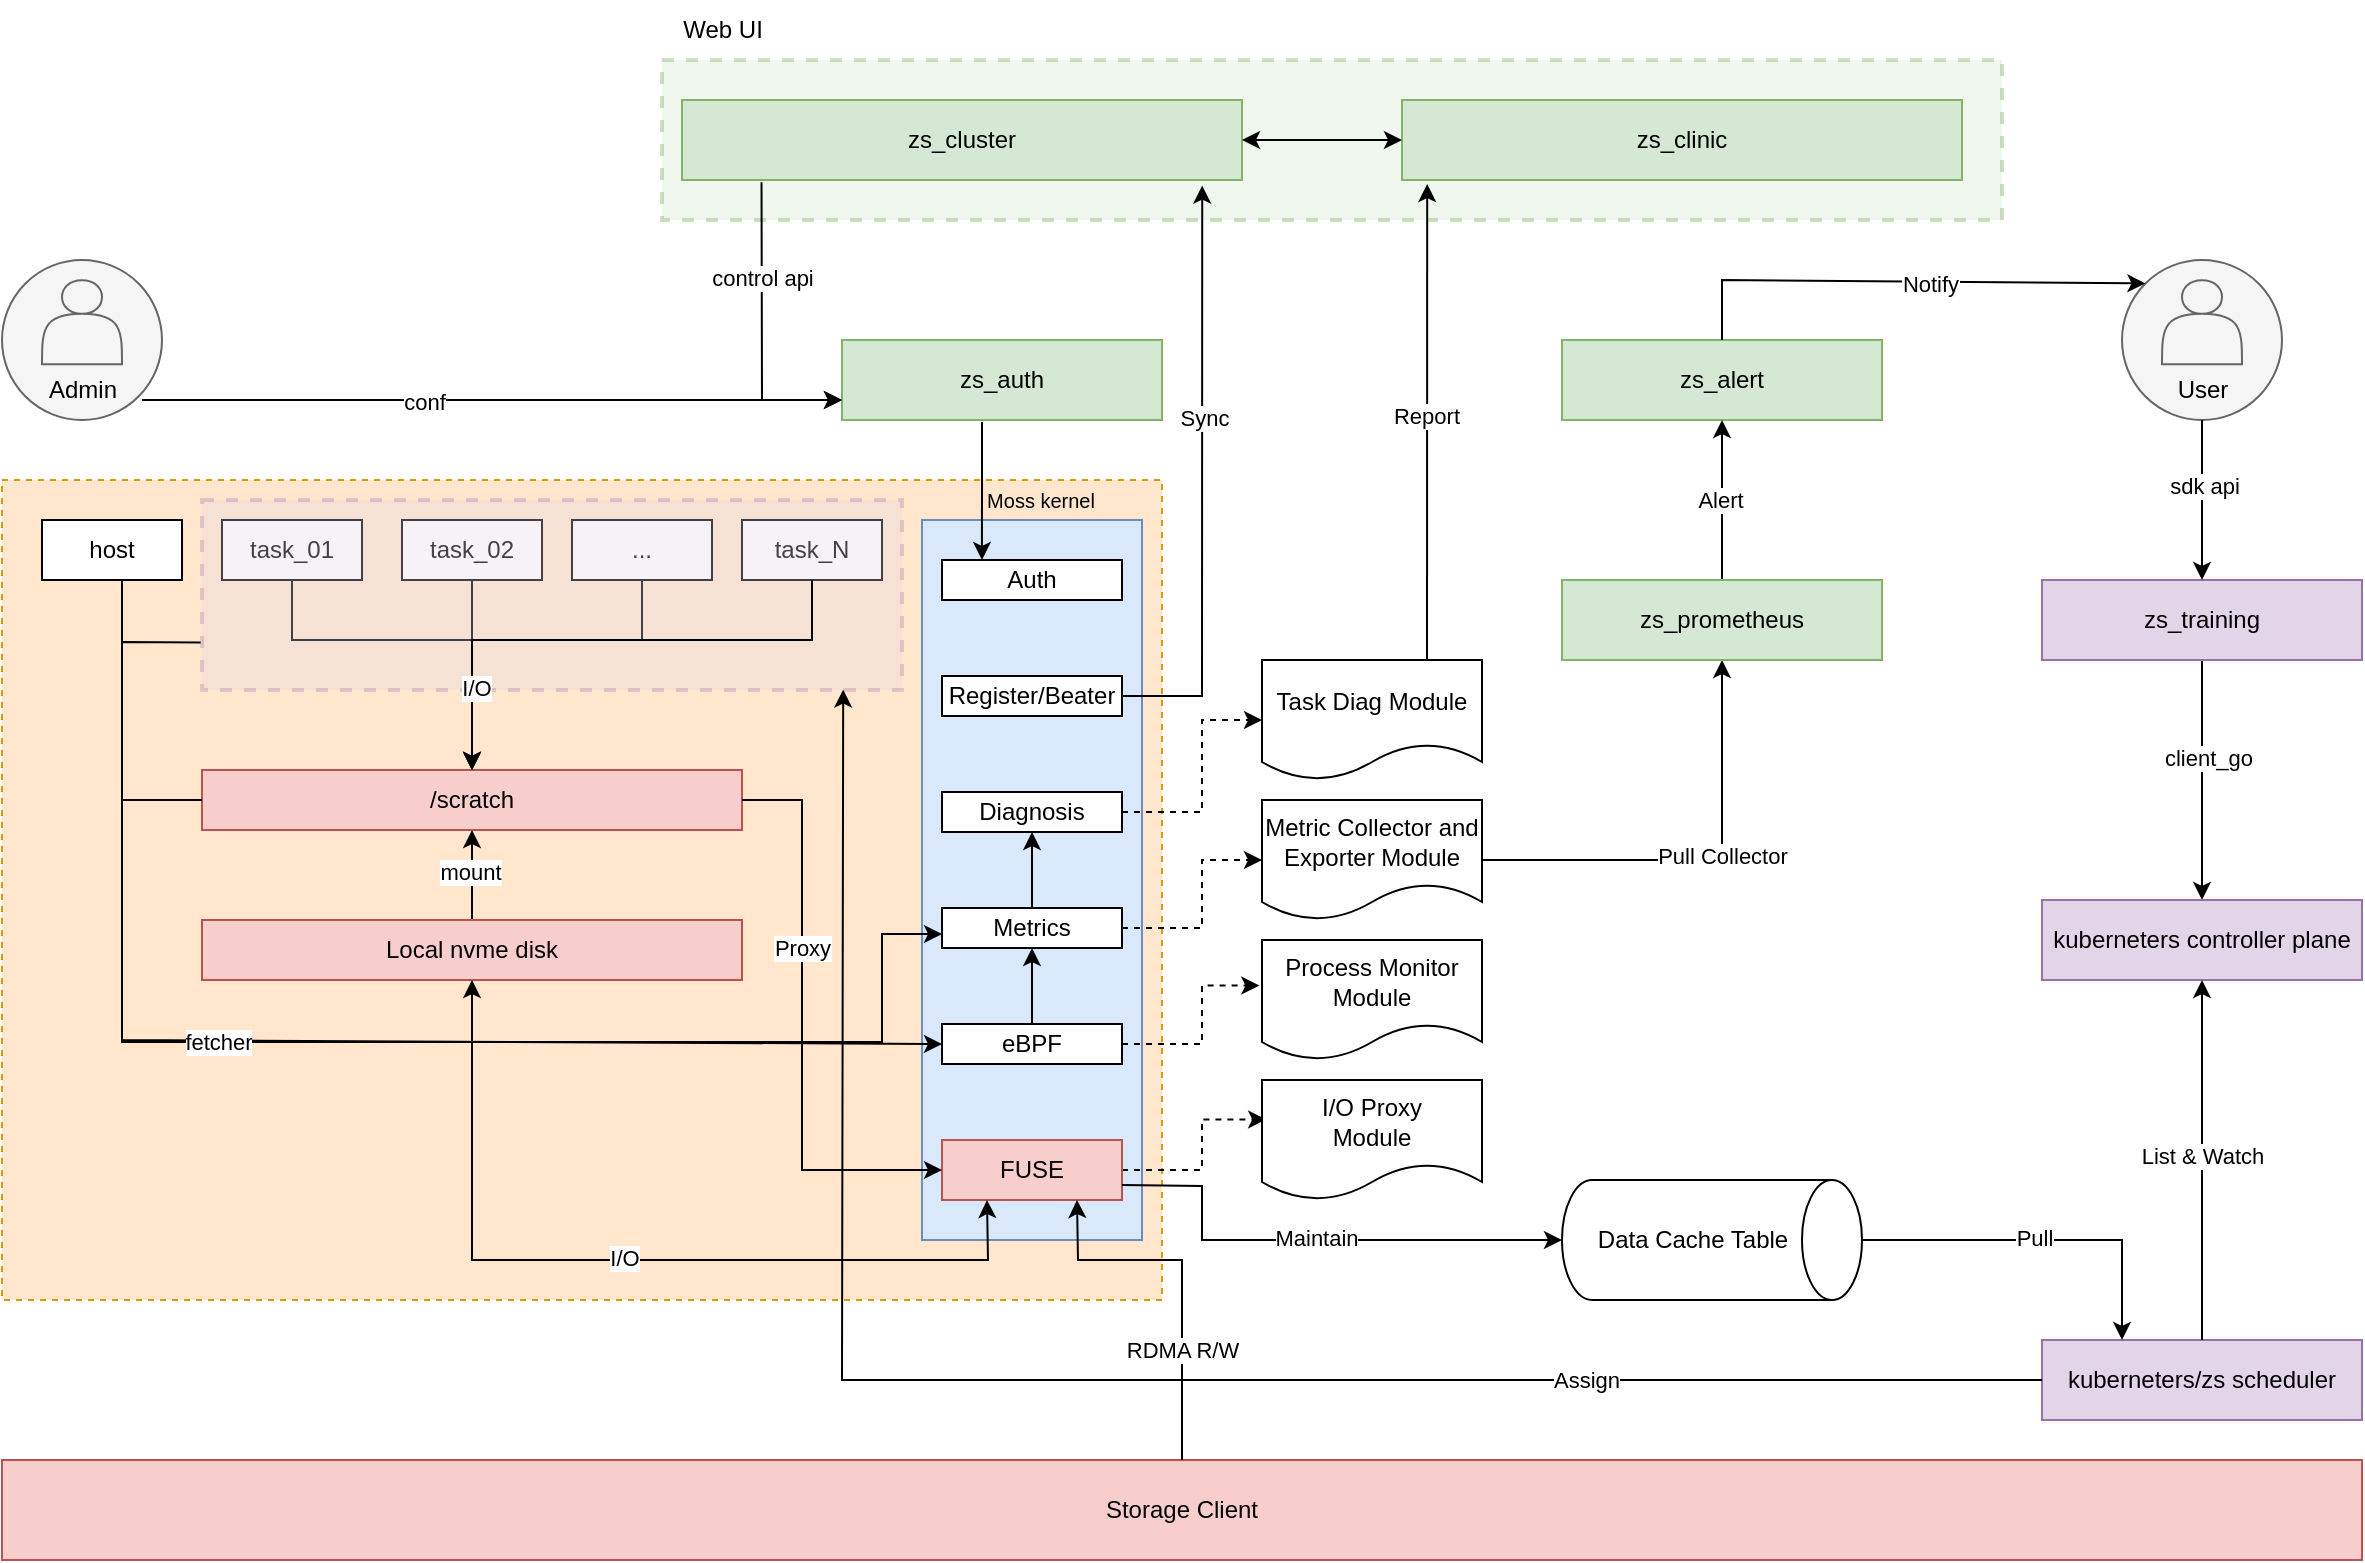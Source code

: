 <mxfile version="26.2.13">
  <diagram name="第 1 页" id="jyxMmHIa66-R3STNW0RJ">
    <mxGraphModel dx="2507" dy="914" grid="1" gridSize="10" guides="1" tooltips="1" connect="1" arrows="1" fold="1" page="1" pageScale="1" pageWidth="827" pageHeight="1169" math="0" shadow="0">
      <root>
        <mxCell id="0" />
        <mxCell id="1" parent="0" />
        <mxCell id="HYjsnqHIl2bNOTF42dXb-74" value="" style="rounded=0;whiteSpace=wrap;html=1;fillColor=#d5e8d4;strokeColor=#82b366;opacity=40;dashed=1;strokeWidth=2;" vertex="1" parent="1">
          <mxGeometry x="270" y="140" width="670" height="80" as="geometry" />
        </mxCell>
        <mxCell id="HYjsnqHIl2bNOTF42dXb-4" value="" style="group" vertex="1" connectable="0" parent="1">
          <mxGeometry x="-60" y="240" width="80" height="80" as="geometry" />
        </mxCell>
        <mxCell id="HYjsnqHIl2bNOTF42dXb-1" value="" style="ellipse;whiteSpace=wrap;html=1;aspect=fixed;fillColor=#f5f5f5;fontColor=#333333;strokeColor=#666666;" vertex="1" parent="HYjsnqHIl2bNOTF42dXb-4">
          <mxGeometry width="80" height="80" as="geometry" />
        </mxCell>
        <mxCell id="HYjsnqHIl2bNOTF42dXb-3" value="" style="shape=actor;whiteSpace=wrap;html=1;fillColor=#f5f5f5;fontColor=#333333;strokeColor=#666666;" vertex="1" parent="HYjsnqHIl2bNOTF42dXb-4">
          <mxGeometry x="20.004" y="10.11" width="40" height="42" as="geometry" />
        </mxCell>
        <mxCell id="HYjsnqHIl2bNOTF42dXb-5" value="Admin" style="text;html=1;align=center;verticalAlign=middle;resizable=0;points=[];autosize=1;strokeColor=none;fillColor=none;" vertex="1" parent="HYjsnqHIl2bNOTF42dXb-4">
          <mxGeometry x="10" y="50" width="60" height="30" as="geometry" />
        </mxCell>
        <mxCell id="HYjsnqHIl2bNOTF42dXb-6" value="zs_auth" style="rounded=0;whiteSpace=wrap;html=1;fillColor=#d5e8d4;strokeColor=#82b366;" vertex="1" parent="1">
          <mxGeometry x="360" y="280" width="160" height="40" as="geometry" />
        </mxCell>
        <mxCell id="HYjsnqHIl2bNOTF42dXb-7" value="zs_alert" style="rounded=0;whiteSpace=wrap;html=1;fillColor=#d5e8d4;strokeColor=#82b366;" vertex="1" parent="1">
          <mxGeometry x="720" y="280" width="160" height="40" as="geometry" />
        </mxCell>
        <mxCell id="HYjsnqHIl2bNOTF42dXb-8" value="" style="group" vertex="1" connectable="0" parent="1">
          <mxGeometry x="1000" y="240" width="80" height="80" as="geometry" />
        </mxCell>
        <mxCell id="HYjsnqHIl2bNOTF42dXb-9" value="" style="ellipse;whiteSpace=wrap;html=1;aspect=fixed;fillColor=#f5f5f5;fontColor=#333333;strokeColor=#666666;" vertex="1" parent="HYjsnqHIl2bNOTF42dXb-8">
          <mxGeometry width="80" height="80" as="geometry" />
        </mxCell>
        <mxCell id="HYjsnqHIl2bNOTF42dXb-10" value="" style="shape=actor;whiteSpace=wrap;html=1;fillColor=#f5f5f5;fontColor=#333333;strokeColor=#666666;" vertex="1" parent="HYjsnqHIl2bNOTF42dXb-8">
          <mxGeometry x="20.004" y="10.11" width="40" height="42" as="geometry" />
        </mxCell>
        <mxCell id="HYjsnqHIl2bNOTF42dXb-11" value="User" style="text;html=1;align=center;verticalAlign=middle;resizable=0;points=[];autosize=1;strokeColor=none;fillColor=none;" vertex="1" parent="HYjsnqHIl2bNOTF42dXb-8">
          <mxGeometry x="15" y="50" width="50" height="30" as="geometry" />
        </mxCell>
        <mxCell id="HYjsnqHIl2bNOTF42dXb-12" value="" style="endArrow=classic;html=1;rounded=0;entryX=0;entryY=0.75;entryDx=0;entryDy=0;exitX=1;exitY=0.667;exitDx=0;exitDy=0;exitPerimeter=0;" edge="1" parent="1" source="HYjsnqHIl2bNOTF42dXb-5" target="HYjsnqHIl2bNOTF42dXb-6">
          <mxGeometry width="50" height="50" relative="1" as="geometry">
            <mxPoint x="550" y="420" as="sourcePoint" />
            <mxPoint x="600" y="370" as="targetPoint" />
          </mxGeometry>
        </mxCell>
        <mxCell id="HYjsnqHIl2bNOTF42dXb-27" value="conf" style="edgeLabel;html=1;align=center;verticalAlign=middle;resizable=0;points=[];" vertex="1" connectable="0" parent="HYjsnqHIl2bNOTF42dXb-12">
          <mxGeometry x="-0.194" y="-1" relative="1" as="geometry">
            <mxPoint as="offset" />
          </mxGeometry>
        </mxCell>
        <mxCell id="HYjsnqHIl2bNOTF42dXb-13" value="" style="endArrow=classic;html=1;rounded=0;exitX=0.5;exitY=0;exitDx=0;exitDy=0;entryX=0;entryY=0;entryDx=0;entryDy=0;" edge="1" parent="1" source="HYjsnqHIl2bNOTF42dXb-7" target="HYjsnqHIl2bNOTF42dXb-9">
          <mxGeometry width="50" height="50" relative="1" as="geometry">
            <mxPoint x="940" y="350" as="sourcePoint" />
            <mxPoint x="990" y="300" as="targetPoint" />
            <Array as="points">
              <mxPoint x="800" y="250" />
            </Array>
          </mxGeometry>
        </mxCell>
        <mxCell id="HYjsnqHIl2bNOTF42dXb-29" value="Notify" style="edgeLabel;html=1;align=center;verticalAlign=middle;resizable=0;points=[];" vertex="1" connectable="0" parent="HYjsnqHIl2bNOTF42dXb-13">
          <mxGeometry x="0.104" y="-1" relative="1" as="geometry">
            <mxPoint as="offset" />
          </mxGeometry>
        </mxCell>
        <mxCell id="HYjsnqHIl2bNOTF42dXb-15" value="" style="rounded=0;whiteSpace=wrap;html=1;dashed=1;fillColor=#ffe6cc;strokeColor=#d79b00;" vertex="1" parent="1">
          <mxGeometry x="-60" y="350" width="580" height="410" as="geometry" />
        </mxCell>
        <mxCell id="HYjsnqHIl2bNOTF42dXb-16" value="task_01" style="rounded=0;whiteSpace=wrap;html=1;" vertex="1" parent="1">
          <mxGeometry x="50" y="370" width="70" height="30" as="geometry" />
        </mxCell>
        <mxCell id="HYjsnqHIl2bNOTF42dXb-17" value="task_02" style="rounded=0;whiteSpace=wrap;html=1;" vertex="1" parent="1">
          <mxGeometry x="140" y="370" width="70" height="30" as="geometry" />
        </mxCell>
        <mxCell id="HYjsnqHIl2bNOTF42dXb-18" value="..." style="rounded=0;whiteSpace=wrap;html=1;" vertex="1" parent="1">
          <mxGeometry x="225" y="370" width="70" height="30" as="geometry" />
        </mxCell>
        <mxCell id="HYjsnqHIl2bNOTF42dXb-19" value="task_N" style="rounded=0;whiteSpace=wrap;html=1;" vertex="1" parent="1">
          <mxGeometry x="310" y="370" width="70" height="30" as="geometry" />
        </mxCell>
        <mxCell id="HYjsnqHIl2bNOTF42dXb-20" value="" style="rounded=0;whiteSpace=wrap;html=1;fillColor=#dae8fc;strokeColor=#6c8ebf;" vertex="1" parent="1">
          <mxGeometry x="400" y="370" width="110" height="360" as="geometry" />
        </mxCell>
        <mxCell id="HYjsnqHIl2bNOTF42dXb-21" value="Moss kernel" style="text;html=1;align=center;verticalAlign=middle;resizable=0;points=[];autosize=1;strokeColor=none;fillColor=none;fontSize=10;" vertex="1" parent="1">
          <mxGeometry x="419" y="345" width="80" height="30" as="geometry" />
        </mxCell>
        <mxCell id="HYjsnqHIl2bNOTF42dXb-22" value="Auth" style="rounded=0;whiteSpace=wrap;html=1;" vertex="1" parent="1">
          <mxGeometry x="410" y="390" width="90" height="20" as="geometry" />
        </mxCell>
        <mxCell id="HYjsnqHIl2bNOTF42dXb-24" value="" style="endArrow=classic;html=1;rounded=0;entryX=0.222;entryY=0;entryDx=0;entryDy=0;entryPerimeter=0;" edge="1" parent="1" target="HYjsnqHIl2bNOTF42dXb-22">
          <mxGeometry width="50" height="50" relative="1" as="geometry">
            <mxPoint x="430" y="321" as="sourcePoint" />
            <mxPoint x="500" y="400" as="targetPoint" />
          </mxGeometry>
        </mxCell>
        <mxCell id="HYjsnqHIl2bNOTF42dXb-25" value="Register/Beater" style="rounded=0;whiteSpace=wrap;html=1;" vertex="1" parent="1">
          <mxGeometry x="410" y="448" width="90" height="20" as="geometry" />
        </mxCell>
        <mxCell id="HYjsnqHIl2bNOTF42dXb-53" value="" style="edgeStyle=orthogonalEdgeStyle;rounded=0;orthogonalLoop=1;jettySize=auto;html=1;dashed=1;entryX=0;entryY=0.5;entryDx=0;entryDy=0;" edge="1" parent="1" source="HYjsnqHIl2bNOTF42dXb-26" target="HYjsnqHIl2bNOTF42dXb-52">
          <mxGeometry relative="1" as="geometry">
            <Array as="points">
              <mxPoint x="540" y="516" />
              <mxPoint x="540" y="470" />
            </Array>
          </mxGeometry>
        </mxCell>
        <mxCell id="HYjsnqHIl2bNOTF42dXb-26" value="Diagnosis" style="rounded=0;whiteSpace=wrap;html=1;" vertex="1" parent="1">
          <mxGeometry x="410" y="506" width="90" height="20" as="geometry" />
        </mxCell>
        <mxCell id="HYjsnqHIl2bNOTF42dXb-58" value="" style="edgeStyle=orthogonalEdgeStyle;rounded=0;orthogonalLoop=1;jettySize=auto;html=1;dashed=1;" edge="1" parent="1" source="HYjsnqHIl2bNOTF42dXb-30" target="HYjsnqHIl2bNOTF42dXb-57">
          <mxGeometry relative="1" as="geometry">
            <Array as="points">
              <mxPoint x="540" y="574" />
              <mxPoint x="540" y="540" />
            </Array>
          </mxGeometry>
        </mxCell>
        <mxCell id="HYjsnqHIl2bNOTF42dXb-109" value="" style="edgeStyle=orthogonalEdgeStyle;rounded=0;orthogonalLoop=1;jettySize=auto;html=1;" edge="1" parent="1" source="HYjsnqHIl2bNOTF42dXb-30" target="HYjsnqHIl2bNOTF42dXb-26">
          <mxGeometry relative="1" as="geometry" />
        </mxCell>
        <mxCell id="HYjsnqHIl2bNOTF42dXb-30" value="Metrics" style="rounded=0;whiteSpace=wrap;html=1;" vertex="1" parent="1">
          <mxGeometry x="410" y="564" width="90" height="20" as="geometry" />
        </mxCell>
        <mxCell id="HYjsnqHIl2bNOTF42dXb-77" value="" style="edgeStyle=orthogonalEdgeStyle;rounded=0;orthogonalLoop=1;jettySize=auto;html=1;dashed=1;entryX=-0.012;entryY=0.38;entryDx=0;entryDy=0;entryPerimeter=0;" edge="1" parent="1" source="HYjsnqHIl2bNOTF42dXb-31" target="HYjsnqHIl2bNOTF42dXb-76">
          <mxGeometry relative="1" as="geometry">
            <Array as="points">
              <mxPoint x="540" y="632" />
              <mxPoint x="540" y="603" />
            </Array>
          </mxGeometry>
        </mxCell>
        <mxCell id="HYjsnqHIl2bNOTF42dXb-110" value="" style="edgeStyle=orthogonalEdgeStyle;rounded=0;orthogonalLoop=1;jettySize=auto;html=1;" edge="1" parent="1" source="HYjsnqHIl2bNOTF42dXb-31" target="HYjsnqHIl2bNOTF42dXb-30">
          <mxGeometry relative="1" as="geometry" />
        </mxCell>
        <mxCell id="HYjsnqHIl2bNOTF42dXb-31" value="eBPF" style="rounded=0;whiteSpace=wrap;html=1;" vertex="1" parent="1">
          <mxGeometry x="410" y="622" width="90" height="20" as="geometry" />
        </mxCell>
        <mxCell id="HYjsnqHIl2bNOTF42dXb-79" value="" style="edgeStyle=orthogonalEdgeStyle;rounded=0;orthogonalLoop=1;jettySize=auto;html=1;dashed=1;entryX=0.019;entryY=0.329;entryDx=0;entryDy=0;entryPerimeter=0;" edge="1" parent="1" source="HYjsnqHIl2bNOTF42dXb-32" target="HYjsnqHIl2bNOTF42dXb-78">
          <mxGeometry relative="1" as="geometry">
            <Array as="points">
              <mxPoint x="540" y="695" />
              <mxPoint x="540" y="670" />
            </Array>
          </mxGeometry>
        </mxCell>
        <mxCell id="HYjsnqHIl2bNOTF42dXb-32" value="FUSE" style="rounded=0;whiteSpace=wrap;html=1;fillColor=#f8cecc;strokeColor=#b85450;" vertex="1" parent="1">
          <mxGeometry x="410" y="680" width="90" height="30" as="geometry" />
        </mxCell>
        <mxCell id="HYjsnqHIl2bNOTF42dXb-33" value="/scratch" style="rounded=0;whiteSpace=wrap;html=1;fillColor=#f8cecc;strokeColor=#b85450;" vertex="1" parent="1">
          <mxGeometry x="40" y="495" width="270" height="30" as="geometry" />
        </mxCell>
        <mxCell id="HYjsnqHIl2bNOTF42dXb-71" value="" style="edgeStyle=orthogonalEdgeStyle;rounded=0;orthogonalLoop=1;jettySize=auto;html=1;" edge="1" parent="1" source="HYjsnqHIl2bNOTF42dXb-34" target="HYjsnqHIl2bNOTF42dXb-33">
          <mxGeometry relative="1" as="geometry" />
        </mxCell>
        <mxCell id="HYjsnqHIl2bNOTF42dXb-72" value="mount" style="edgeLabel;html=1;align=center;verticalAlign=middle;resizable=0;points=[];" vertex="1" connectable="0" parent="HYjsnqHIl2bNOTF42dXb-71">
          <mxGeometry x="0.083" y="1" relative="1" as="geometry">
            <mxPoint as="offset" />
          </mxGeometry>
        </mxCell>
        <mxCell id="HYjsnqHIl2bNOTF42dXb-34" value="Local nvme disk" style="rounded=0;whiteSpace=wrap;html=1;fillColor=#f8cecc;strokeColor=#b85450;" vertex="1" parent="1">
          <mxGeometry x="40" y="570" width="270" height="30" as="geometry" />
        </mxCell>
        <mxCell id="HYjsnqHIl2bNOTF42dXb-35" value="" style="endArrow=classic;html=1;rounded=0;exitX=0.5;exitY=1;exitDx=0;exitDy=0;entryX=0.5;entryY=0;entryDx=0;entryDy=0;" edge="1" parent="1" source="HYjsnqHIl2bNOTF42dXb-17" target="HYjsnqHIl2bNOTF42dXb-33">
          <mxGeometry width="50" height="50" relative="1" as="geometry">
            <mxPoint x="380" y="540" as="sourcePoint" />
            <mxPoint x="430" y="490" as="targetPoint" />
            <Array as="points">
              <mxPoint x="175" y="430" />
            </Array>
          </mxGeometry>
        </mxCell>
        <mxCell id="HYjsnqHIl2bNOTF42dXb-36" value="" style="endArrow=classic;html=1;rounded=0;entryX=0.5;entryY=0;entryDx=0;entryDy=0;exitX=0.5;exitY=1;exitDx=0;exitDy=0;" edge="1" parent="1" source="HYjsnqHIl2bNOTF42dXb-16" target="HYjsnqHIl2bNOTF42dXb-33">
          <mxGeometry width="50" height="50" relative="1" as="geometry">
            <mxPoint x="380" y="540" as="sourcePoint" />
            <mxPoint x="430" y="490" as="targetPoint" />
            <Array as="points">
              <mxPoint x="85" y="430" />
              <mxPoint x="175" y="430" />
            </Array>
          </mxGeometry>
        </mxCell>
        <mxCell id="HYjsnqHIl2bNOTF42dXb-37" value="" style="endArrow=classic;html=1;rounded=0;exitX=0.5;exitY=1;exitDx=0;exitDy=0;entryX=0.5;entryY=0;entryDx=0;entryDy=0;" edge="1" parent="1" source="HYjsnqHIl2bNOTF42dXb-18" target="HYjsnqHIl2bNOTF42dXb-33">
          <mxGeometry width="50" height="50" relative="1" as="geometry">
            <mxPoint x="390" y="550" as="sourcePoint" />
            <mxPoint x="440" y="500" as="targetPoint" />
            <Array as="points">
              <mxPoint x="260" y="430" />
              <mxPoint x="175" y="430" />
            </Array>
          </mxGeometry>
        </mxCell>
        <mxCell id="HYjsnqHIl2bNOTF42dXb-40" value="" style="rounded=0;whiteSpace=wrap;html=1;opacity=30;strokeWidth=2;dashed=1;fillColor=#e1d5e7;strokeColor=#9673a6;" vertex="1" parent="1">
          <mxGeometry x="40" y="360" width="350" height="95" as="geometry" />
        </mxCell>
        <mxCell id="HYjsnqHIl2bNOTF42dXb-38" value="" style="endArrow=classic;html=1;rounded=0;entryX=0.5;entryY=0;entryDx=0;entryDy=0;exitX=0.5;exitY=1;exitDx=0;exitDy=0;" edge="1" parent="1" source="HYjsnqHIl2bNOTF42dXb-19" target="HYjsnqHIl2bNOTF42dXb-33">
          <mxGeometry width="50" height="50" relative="1" as="geometry">
            <mxPoint x="390" y="550" as="sourcePoint" />
            <mxPoint x="440" y="500" as="targetPoint" />
            <Array as="points">
              <mxPoint x="345" y="430" />
              <mxPoint x="175" y="430" />
            </Array>
          </mxGeometry>
        </mxCell>
        <mxCell id="HYjsnqHIl2bNOTF42dXb-42" value="I/O" style="edgeLabel;html=1;align=center;verticalAlign=middle;resizable=0;points=[];" vertex="1" connectable="0" parent="HYjsnqHIl2bNOTF42dXb-38">
          <mxGeometry x="0.692" y="2" relative="1" as="geometry">
            <mxPoint as="offset" />
          </mxGeometry>
        </mxCell>
        <mxCell id="HYjsnqHIl2bNOTF42dXb-39" value="host" style="rounded=0;whiteSpace=wrap;html=1;" vertex="1" parent="1">
          <mxGeometry x="-40" y="370" width="70" height="30" as="geometry" />
        </mxCell>
        <mxCell id="HYjsnqHIl2bNOTF42dXb-41" value="" style="endArrow=classic;html=1;rounded=0;entryX=0;entryY=0.5;entryDx=0;entryDy=0;" edge="1" parent="1" target="HYjsnqHIl2bNOTF42dXb-31">
          <mxGeometry width="50" height="50" relative="1" as="geometry">
            <mxPoint y="400" as="sourcePoint" />
            <mxPoint x="390" y="490" as="targetPoint" />
            <Array as="points">
              <mxPoint y="630" />
            </Array>
          </mxGeometry>
        </mxCell>
        <mxCell id="HYjsnqHIl2bNOTF42dXb-43" value="" style="endArrow=classic;html=1;rounded=0;entryX=0;entryY=0.5;entryDx=0;entryDy=0;exitX=-0.002;exitY=0.792;exitDx=0;exitDy=0;exitPerimeter=0;" edge="1" parent="1">
          <mxGeometry width="50" height="50" relative="1" as="geometry">
            <mxPoint x="39.3" y="431.24" as="sourcePoint" />
            <mxPoint x="410" y="577" as="targetPoint" />
            <Array as="points">
              <mxPoint y="431" />
              <mxPoint y="631" />
              <mxPoint x="380" y="631" />
              <mxPoint x="380" y="577" />
            </Array>
          </mxGeometry>
        </mxCell>
        <mxCell id="HYjsnqHIl2bNOTF42dXb-73" value="fetcher" style="edgeLabel;html=1;align=center;verticalAlign=middle;resizable=0;points=[];" vertex="1" connectable="0" parent="HYjsnqHIl2bNOTF42dXb-43">
          <mxGeometry x="-0.183" y="-2" relative="1" as="geometry">
            <mxPoint y="-2" as="offset" />
          </mxGeometry>
        </mxCell>
        <mxCell id="HYjsnqHIl2bNOTF42dXb-46" value="zs_cluster" style="rounded=0;whiteSpace=wrap;html=1;fillColor=#d5e8d4;strokeColor=#82b366;" vertex="1" parent="1">
          <mxGeometry x="280" y="160" width="280" height="40" as="geometry" />
        </mxCell>
        <mxCell id="HYjsnqHIl2bNOTF42dXb-47" value="" style="endArrow=classic;html=1;rounded=0;exitX=0.142;exitY=1.028;exitDx=0;exitDy=0;entryX=0;entryY=0.75;entryDx=0;entryDy=0;exitPerimeter=0;" edge="1" parent="1" source="HYjsnqHIl2bNOTF42dXb-46" target="HYjsnqHIl2bNOTF42dXb-6">
          <mxGeometry width="50" height="50" relative="1" as="geometry">
            <mxPoint x="460" y="410" as="sourcePoint" />
            <mxPoint x="510" y="360" as="targetPoint" />
            <Array as="points">
              <mxPoint x="320" y="310" />
            </Array>
          </mxGeometry>
        </mxCell>
        <mxCell id="HYjsnqHIl2bNOTF42dXb-50" value="control api" style="edgeLabel;html=1;align=center;verticalAlign=middle;resizable=0;points=[];" vertex="1" connectable="0" parent="HYjsnqHIl2bNOTF42dXb-47">
          <mxGeometry x="-0.361" relative="1" as="geometry">
            <mxPoint as="offset" />
          </mxGeometry>
        </mxCell>
        <mxCell id="HYjsnqHIl2bNOTF42dXb-48" value="" style="endArrow=classic;html=1;rounded=0;exitX=1;exitY=0.5;exitDx=0;exitDy=0;entryX=0.929;entryY=1.07;entryDx=0;entryDy=0;entryPerimeter=0;" edge="1" parent="1" source="HYjsnqHIl2bNOTF42dXb-25" target="HYjsnqHIl2bNOTF42dXb-46">
          <mxGeometry width="50" height="50" relative="1" as="geometry">
            <mxPoint x="530" y="400" as="sourcePoint" />
            <mxPoint x="540" y="220" as="targetPoint" />
            <Array as="points">
              <mxPoint x="540" y="458" />
            </Array>
          </mxGeometry>
        </mxCell>
        <mxCell id="HYjsnqHIl2bNOTF42dXb-51" value="Sync" style="edgeLabel;html=1;align=center;verticalAlign=middle;resizable=0;points=[];" vertex="1" connectable="0" parent="HYjsnqHIl2bNOTF42dXb-48">
          <mxGeometry x="0.201" y="-1" relative="1" as="geometry">
            <mxPoint y="-2" as="offset" />
          </mxGeometry>
        </mxCell>
        <mxCell id="HYjsnqHIl2bNOTF42dXb-49" value="zs_clinic" style="rounded=0;whiteSpace=wrap;html=1;fillColor=#d5e8d4;strokeColor=#82b366;" vertex="1" parent="1">
          <mxGeometry x="640" y="160" width="280" height="40" as="geometry" />
        </mxCell>
        <mxCell id="HYjsnqHIl2bNOTF42dXb-52" value="Task Diag Module" style="shape=document;whiteSpace=wrap;html=1;boundedLbl=1;" vertex="1" parent="1">
          <mxGeometry x="570" y="440" width="110" height="60" as="geometry" />
        </mxCell>
        <mxCell id="HYjsnqHIl2bNOTF42dXb-55" value="" style="endArrow=classic;html=1;rounded=0;exitX=0.75;exitY=0;exitDx=0;exitDy=0;entryX=0.045;entryY=1.05;entryDx=0;entryDy=0;entryPerimeter=0;" edge="1" parent="1" source="HYjsnqHIl2bNOTF42dXb-52" target="HYjsnqHIl2bNOTF42dXb-49">
          <mxGeometry width="50" height="50" relative="1" as="geometry">
            <mxPoint x="680" y="440" as="sourcePoint" />
            <mxPoint x="653" y="260" as="targetPoint" />
          </mxGeometry>
        </mxCell>
        <mxCell id="HYjsnqHIl2bNOTF42dXb-56" value="Report" style="edgeLabel;html=1;align=center;verticalAlign=middle;resizable=0;points=[];" vertex="1" connectable="0" parent="HYjsnqHIl2bNOTF42dXb-55">
          <mxGeometry x="0.168" y="1" relative="1" as="geometry">
            <mxPoint y="17" as="offset" />
          </mxGeometry>
        </mxCell>
        <mxCell id="HYjsnqHIl2bNOTF42dXb-64" style="edgeStyle=orthogonalEdgeStyle;rounded=0;orthogonalLoop=1;jettySize=auto;html=1;entryX=0.5;entryY=1;entryDx=0;entryDy=0;" edge="1" parent="1" source="HYjsnqHIl2bNOTF42dXb-57" target="HYjsnqHIl2bNOTF42dXb-60">
          <mxGeometry relative="1" as="geometry" />
        </mxCell>
        <mxCell id="HYjsnqHIl2bNOTF42dXb-65" value="Pull Collector" style="edgeLabel;html=1;align=center;verticalAlign=middle;resizable=0;points=[];" vertex="1" connectable="0" parent="HYjsnqHIl2bNOTF42dXb-64">
          <mxGeometry x="0.441" y="-2" relative="1" as="geometry">
            <mxPoint x="-2" y="36" as="offset" />
          </mxGeometry>
        </mxCell>
        <mxCell id="HYjsnqHIl2bNOTF42dXb-57" value="Metric Collector and Exporter Module" style="shape=document;whiteSpace=wrap;html=1;boundedLbl=1;" vertex="1" parent="1">
          <mxGeometry x="570" y="510" width="110" height="60" as="geometry" />
        </mxCell>
        <mxCell id="HYjsnqHIl2bNOTF42dXb-63" value="" style="edgeStyle=orthogonalEdgeStyle;rounded=0;orthogonalLoop=1;jettySize=auto;html=1;" edge="1" parent="1" source="HYjsnqHIl2bNOTF42dXb-60" target="HYjsnqHIl2bNOTF42dXb-7">
          <mxGeometry relative="1" as="geometry" />
        </mxCell>
        <mxCell id="HYjsnqHIl2bNOTF42dXb-66" value="Alert" style="edgeLabel;html=1;align=center;verticalAlign=middle;resizable=0;points=[];" vertex="1" connectable="0" parent="HYjsnqHIl2bNOTF42dXb-63">
          <mxGeometry x="-0.004" y="1" relative="1" as="geometry">
            <mxPoint as="offset" />
          </mxGeometry>
        </mxCell>
        <mxCell id="HYjsnqHIl2bNOTF42dXb-60" value="zs_prometheus" style="rounded=0;whiteSpace=wrap;html=1;fillColor=#d5e8d4;strokeColor=#82b366;" vertex="1" parent="1">
          <mxGeometry x="720" y="400" width="160" height="40" as="geometry" />
        </mxCell>
        <mxCell id="HYjsnqHIl2bNOTF42dXb-67" value="" style="endArrow=classic;html=1;rounded=0;exitX=1;exitY=0.5;exitDx=0;exitDy=0;entryX=0;entryY=0.5;entryDx=0;entryDy=0;" edge="1" parent="1" source="HYjsnqHIl2bNOTF42dXb-33" target="HYjsnqHIl2bNOTF42dXb-32">
          <mxGeometry width="50" height="50" relative="1" as="geometry">
            <mxPoint x="430" y="550" as="sourcePoint" />
            <mxPoint x="480" y="500" as="targetPoint" />
            <Array as="points">
              <mxPoint x="340" y="510" />
              <mxPoint x="340" y="695" />
            </Array>
          </mxGeometry>
        </mxCell>
        <mxCell id="HYjsnqHIl2bNOTF42dXb-70" value="Proxy" style="edgeLabel;html=1;align=center;verticalAlign=middle;resizable=0;points=[];" vertex="1" connectable="0" parent="HYjsnqHIl2bNOTF42dXb-67">
          <mxGeometry x="-0.274" relative="1" as="geometry">
            <mxPoint as="offset" />
          </mxGeometry>
        </mxCell>
        <mxCell id="HYjsnqHIl2bNOTF42dXb-68" value="" style="endArrow=classic;html=1;rounded=0;exitX=0.25;exitY=1;exitDx=0;exitDy=0;entryX=0.5;entryY=1;entryDx=0;entryDy=0;startArrow=classic;startFill=1;" edge="1" parent="1" source="HYjsnqHIl2bNOTF42dXb-32" target="HYjsnqHIl2bNOTF42dXb-34">
          <mxGeometry width="50" height="50" relative="1" as="geometry">
            <mxPoint x="370" y="640" as="sourcePoint" />
            <mxPoint x="420" y="590" as="targetPoint" />
            <Array as="points">
              <mxPoint x="433" y="740" />
              <mxPoint x="175" y="740" />
            </Array>
          </mxGeometry>
        </mxCell>
        <mxCell id="HYjsnqHIl2bNOTF42dXb-69" value="I/O" style="edgeLabel;html=1;align=center;verticalAlign=middle;resizable=0;points=[];" vertex="1" connectable="0" parent="HYjsnqHIl2bNOTF42dXb-68">
          <mxGeometry x="-0.006" y="-1" relative="1" as="geometry">
            <mxPoint as="offset" />
          </mxGeometry>
        </mxCell>
        <mxCell id="HYjsnqHIl2bNOTF42dXb-75" value="Web UI" style="text;html=1;align=center;verticalAlign=middle;resizable=0;points=[];autosize=1;strokeColor=none;fillColor=none;" vertex="1" parent="1">
          <mxGeometry x="270" y="110" width="60" height="30" as="geometry" />
        </mxCell>
        <mxCell id="HYjsnqHIl2bNOTF42dXb-76" value="Process Monitor&lt;br&gt;Module" style="shape=document;whiteSpace=wrap;html=1;boundedLbl=1;" vertex="1" parent="1">
          <mxGeometry x="570" y="580" width="110" height="60" as="geometry" />
        </mxCell>
        <mxCell id="HYjsnqHIl2bNOTF42dXb-78" value="I/O Proxy&lt;br&gt;Module" style="shape=document;whiteSpace=wrap;html=1;boundedLbl=1;" vertex="1" parent="1">
          <mxGeometry x="570" y="650" width="110" height="60" as="geometry" />
        </mxCell>
        <mxCell id="HYjsnqHIl2bNOTF42dXb-80" value="Storage Client" style="rounded=0;whiteSpace=wrap;html=1;fillColor=#f8cecc;strokeColor=#b85450;" vertex="1" parent="1">
          <mxGeometry x="-60" y="840" width="1180" height="50" as="geometry" />
        </mxCell>
        <mxCell id="HYjsnqHIl2bNOTF42dXb-81" value="" style="endArrow=classic;html=1;rounded=0;exitX=0.5;exitY=0;exitDx=0;exitDy=0;entryX=0.75;entryY=1;entryDx=0;entryDy=0;" edge="1" parent="1" source="HYjsnqHIl2bNOTF42dXb-80" target="HYjsnqHIl2bNOTF42dXb-32">
          <mxGeometry width="50" height="50" relative="1" as="geometry">
            <mxPoint x="520" y="710" as="sourcePoint" />
            <mxPoint x="570" y="660" as="targetPoint" />
            <Array as="points">
              <mxPoint x="530" y="740" />
              <mxPoint x="478" y="740" />
            </Array>
          </mxGeometry>
        </mxCell>
        <mxCell id="HYjsnqHIl2bNOTF42dXb-82" value="RDMA R/W" style="edgeLabel;html=1;align=center;verticalAlign=middle;resizable=0;points=[];" vertex="1" connectable="0" parent="HYjsnqHIl2bNOTF42dXb-81">
          <mxGeometry x="-0.385" y="-1" relative="1" as="geometry">
            <mxPoint x="-1" y="1" as="offset" />
          </mxGeometry>
        </mxCell>
        <mxCell id="HYjsnqHIl2bNOTF42dXb-87" value="" style="edgeStyle=orthogonalEdgeStyle;rounded=0;orthogonalLoop=1;jettySize=auto;html=1;" edge="1" parent="1" source="HYjsnqHIl2bNOTF42dXb-83" target="HYjsnqHIl2bNOTF42dXb-86">
          <mxGeometry relative="1" as="geometry" />
        </mxCell>
        <mxCell id="HYjsnqHIl2bNOTF42dXb-88" value="client_go" style="edgeLabel;html=1;align=center;verticalAlign=middle;resizable=0;points=[];" vertex="1" connectable="0" parent="HYjsnqHIl2bNOTF42dXb-87">
          <mxGeometry x="-0.183" y="3" relative="1" as="geometry">
            <mxPoint as="offset" />
          </mxGeometry>
        </mxCell>
        <mxCell id="HYjsnqHIl2bNOTF42dXb-83" value="zs_training" style="rounded=0;whiteSpace=wrap;html=1;fillColor=#e1d5e7;strokeColor=#9673a6;" vertex="1" parent="1">
          <mxGeometry x="960" y="400" width="160" height="40" as="geometry" />
        </mxCell>
        <mxCell id="HYjsnqHIl2bNOTF42dXb-84" value="" style="edgeStyle=orthogonalEdgeStyle;rounded=0;orthogonalLoop=1;jettySize=auto;html=1;" edge="1" parent="1" source="HYjsnqHIl2bNOTF42dXb-11">
          <mxGeometry relative="1" as="geometry">
            <mxPoint x="1040" y="400" as="targetPoint" />
          </mxGeometry>
        </mxCell>
        <mxCell id="HYjsnqHIl2bNOTF42dXb-85" value="sdk api" style="edgeLabel;html=1;align=center;verticalAlign=middle;resizable=0;points=[];" vertex="1" connectable="0" parent="HYjsnqHIl2bNOTF42dXb-84">
          <mxGeometry x="-0.161" y="1" relative="1" as="geometry">
            <mxPoint y="-1" as="offset" />
          </mxGeometry>
        </mxCell>
        <mxCell id="HYjsnqHIl2bNOTF42dXb-86" value="kuberneters controller plane" style="rounded=0;whiteSpace=wrap;html=1;fillColor=#e1d5e7;strokeColor=#9673a6;" vertex="1" parent="1">
          <mxGeometry x="960" y="560" width="160" height="40" as="geometry" />
        </mxCell>
        <mxCell id="HYjsnqHIl2bNOTF42dXb-91" value="kuberneters/zs scheduler" style="rounded=0;whiteSpace=wrap;html=1;fillColor=#e1d5e7;strokeColor=#9673a6;" vertex="1" parent="1">
          <mxGeometry x="960" y="780" width="160" height="40" as="geometry" />
        </mxCell>
        <mxCell id="HYjsnqHIl2bNOTF42dXb-94" value="" style="group" vertex="1" connectable="0" parent="1">
          <mxGeometry x="720" y="700" width="150" height="60" as="geometry" />
        </mxCell>
        <mxCell id="HYjsnqHIl2bNOTF42dXb-90" value="" style="shape=cylinder3;whiteSpace=wrap;html=1;boundedLbl=1;backgroundOutline=1;size=15;rotation=90;" vertex="1" parent="HYjsnqHIl2bNOTF42dXb-94">
          <mxGeometry x="45" y="-45" width="60" height="150" as="geometry" />
        </mxCell>
        <mxCell id="HYjsnqHIl2bNOTF42dXb-93" value="Data Cache Table" style="text;html=1;align=center;verticalAlign=middle;resizable=0;points=[];autosize=1;strokeColor=none;fillColor=none;" vertex="1" parent="HYjsnqHIl2bNOTF42dXb-94">
          <mxGeometry x="5" y="15" width="120" height="30" as="geometry" />
        </mxCell>
        <mxCell id="HYjsnqHIl2bNOTF42dXb-95" value="" style="endArrow=classic;html=1;rounded=0;entryX=0.916;entryY=0.998;entryDx=0;entryDy=0;entryPerimeter=0;exitX=0;exitY=0.5;exitDx=0;exitDy=0;" edge="1" parent="1" source="HYjsnqHIl2bNOTF42dXb-91" target="HYjsnqHIl2bNOTF42dXb-40">
          <mxGeometry width="50" height="50" relative="1" as="geometry">
            <mxPoint x="780" y="690" as="sourcePoint" />
            <mxPoint x="830" y="640" as="targetPoint" />
            <Array as="points">
              <mxPoint x="360" y="800" />
            </Array>
          </mxGeometry>
        </mxCell>
        <mxCell id="HYjsnqHIl2bNOTF42dXb-96" value="Assign" style="edgeLabel;html=1;align=center;verticalAlign=middle;resizable=0;points=[];" vertex="1" connectable="0" parent="HYjsnqHIl2bNOTF42dXb-95">
          <mxGeometry x="-0.518" relative="1" as="geometry">
            <mxPoint as="offset" />
          </mxGeometry>
        </mxCell>
        <mxCell id="HYjsnqHIl2bNOTF42dXb-98" value="" style="endArrow=classic;html=1;rounded=0;exitX=0.5;exitY=0;exitDx=0;exitDy=0;exitPerimeter=0;entryX=0.25;entryY=0;entryDx=0;entryDy=0;" edge="1" parent="1" source="HYjsnqHIl2bNOTF42dXb-90" target="HYjsnqHIl2bNOTF42dXb-91">
          <mxGeometry width="50" height="50" relative="1" as="geometry">
            <mxPoint x="870" y="730" as="sourcePoint" />
            <mxPoint x="920" y="680" as="targetPoint" />
            <Array as="points">
              <mxPoint x="1000" y="730" />
            </Array>
          </mxGeometry>
        </mxCell>
        <mxCell id="HYjsnqHIl2bNOTF42dXb-99" value="Pull" style="edgeLabel;html=1;align=center;verticalAlign=middle;resizable=0;points=[];" vertex="1" connectable="0" parent="HYjsnqHIl2bNOTF42dXb-98">
          <mxGeometry x="-0.043" y="1" relative="1" as="geometry">
            <mxPoint as="offset" />
          </mxGeometry>
        </mxCell>
        <mxCell id="HYjsnqHIl2bNOTF42dXb-101" value="" style="endArrow=classic;html=1;rounded=0;entryX=0.5;entryY=1;entryDx=0;entryDy=0;entryPerimeter=0;exitX=1;exitY=0.75;exitDx=0;exitDy=0;" edge="1" parent="1" source="HYjsnqHIl2bNOTF42dXb-32" target="HYjsnqHIl2bNOTF42dXb-90">
          <mxGeometry width="50" height="50" relative="1" as="geometry">
            <mxPoint x="510" y="720" as="sourcePoint" />
            <mxPoint x="720" y="740" as="targetPoint" />
            <Array as="points">
              <mxPoint x="540" y="703" />
              <mxPoint x="540" y="730" />
            </Array>
          </mxGeometry>
        </mxCell>
        <mxCell id="HYjsnqHIl2bNOTF42dXb-102" value="Maintain" style="edgeLabel;html=1;align=center;verticalAlign=middle;resizable=0;points=[];" vertex="1" connectable="0" parent="HYjsnqHIl2bNOTF42dXb-101">
          <mxGeometry x="0.003" y="1" relative="1" as="geometry">
            <mxPoint as="offset" />
          </mxGeometry>
        </mxCell>
        <mxCell id="HYjsnqHIl2bNOTF42dXb-104" value="" style="endArrow=classic;html=1;rounded=0;exitX=0.5;exitY=0;exitDx=0;exitDy=0;entryX=0.5;entryY=1;entryDx=0;entryDy=0;" edge="1" parent="1" source="HYjsnqHIl2bNOTF42dXb-91" target="HYjsnqHIl2bNOTF42dXb-86">
          <mxGeometry width="50" height="50" relative="1" as="geometry">
            <mxPoint x="930" y="640" as="sourcePoint" />
            <mxPoint x="980" y="590" as="targetPoint" />
          </mxGeometry>
        </mxCell>
        <mxCell id="HYjsnqHIl2bNOTF42dXb-105" value="List &amp;amp; Watch" style="edgeLabel;html=1;align=center;verticalAlign=middle;resizable=0;points=[];" vertex="1" connectable="0" parent="HYjsnqHIl2bNOTF42dXb-104">
          <mxGeometry x="0.025" relative="1" as="geometry">
            <mxPoint as="offset" />
          </mxGeometry>
        </mxCell>
        <mxCell id="HYjsnqHIl2bNOTF42dXb-107" value="" style="endArrow=classic;startArrow=classic;html=1;rounded=0;exitX=1;exitY=0.5;exitDx=0;exitDy=0;entryX=0;entryY=0.5;entryDx=0;entryDy=0;" edge="1" parent="1" source="HYjsnqHIl2bNOTF42dXb-46" target="HYjsnqHIl2bNOTF42dXb-49">
          <mxGeometry width="50" height="50" relative="1" as="geometry">
            <mxPoint x="860" y="350" as="sourcePoint" />
            <mxPoint x="910" y="300" as="targetPoint" />
          </mxGeometry>
        </mxCell>
        <mxCell id="HYjsnqHIl2bNOTF42dXb-108" value="" style="endArrow=none;html=1;rounded=0;exitX=0;exitY=0.5;exitDx=0;exitDy=0;" edge="1" parent="1" source="HYjsnqHIl2bNOTF42dXb-33">
          <mxGeometry width="50" height="50" relative="1" as="geometry">
            <mxPoint x="360" y="570" as="sourcePoint" />
            <mxPoint y="510" as="targetPoint" />
          </mxGeometry>
        </mxCell>
      </root>
    </mxGraphModel>
  </diagram>
</mxfile>
